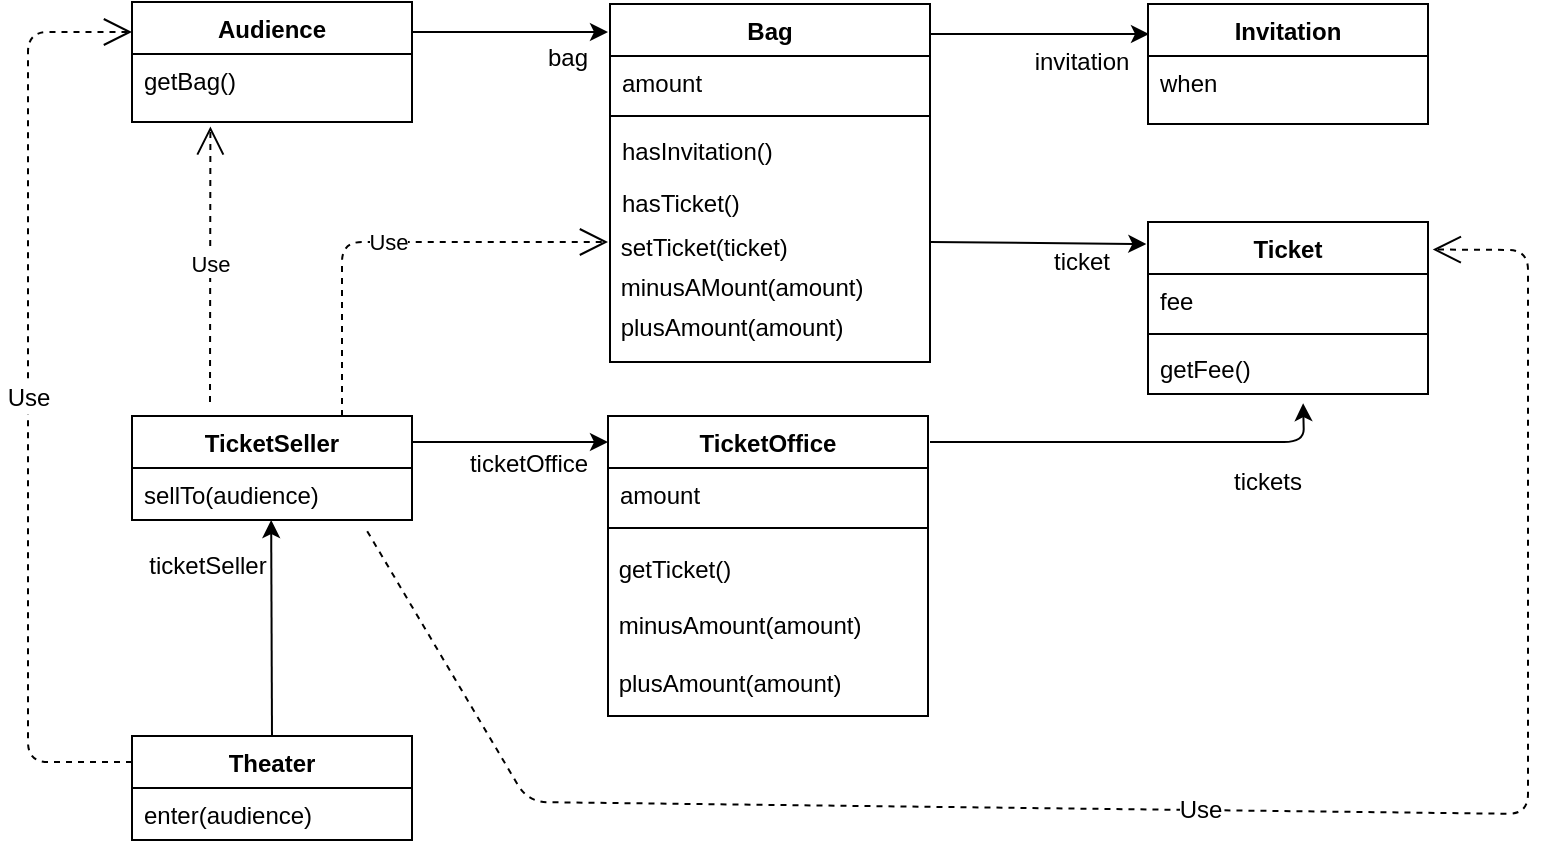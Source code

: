 <mxfile version="13.4.2" type="device"><diagram id="C5RBs43oDa-KdzZeNtuy" name="Page-1"><mxGraphModel dx="1038" dy="548" grid="1" gridSize="10" guides="1" tooltips="1" connect="1" arrows="1" fold="1" page="1" pageScale="1" pageWidth="827" pageHeight="1169" math="0" shadow="0"><root><mxCell id="WIyWlLk6GJQsqaUBKTNV-0"/><mxCell id="WIyWlLk6GJQsqaUBKTNV-1" parent="WIyWlLk6GJQsqaUBKTNV-0"/><mxCell id="Fp1r0fuF6shlYp3we_ML-10" style="edgeStyle=orthogonalEdgeStyle;rounded=0;orthogonalLoop=1;jettySize=auto;html=1;exitX=1;exitY=0.25;exitDx=0;exitDy=0;" parent="WIyWlLk6GJQsqaUBKTNV-1" source="Fp1r0fuF6shlYp3we_ML-1" edge="1"><mxGeometry relative="1" as="geometry"><mxPoint x="320" y="95" as="targetPoint"/></mxGeometry></mxCell><mxCell id="Fp1r0fuF6shlYp3we_ML-1" value="Audience" style="swimlane;fontStyle=1;childLayout=stackLayout;horizontal=1;startSize=26;fillColor=none;horizontalStack=0;resizeParent=1;resizeParentMax=0;resizeLast=0;collapsible=1;marginBottom=0;" parent="WIyWlLk6GJQsqaUBKTNV-1" vertex="1"><mxGeometry x="82" y="80" width="140" height="60" as="geometry"/></mxCell><mxCell id="Fp1r0fuF6shlYp3we_ML-2" value="getBag()" style="text;strokeColor=none;fillColor=none;align=left;verticalAlign=top;spacingLeft=4;spacingRight=4;overflow=hidden;rotatable=0;points=[[0,0.5],[1,0.5]];portConstraint=eastwest;" parent="Fp1r0fuF6shlYp3we_ML-1" vertex="1"><mxGeometry y="26" width="140" height="34" as="geometry"/></mxCell><mxCell id="zkfFHV4jXpPFQw0GAbJ--17" value="Bag" style="swimlane;fontStyle=1;align=center;verticalAlign=top;childLayout=stackLayout;horizontal=1;startSize=26;horizontalStack=0;resizeParent=1;resizeLast=0;collapsible=1;marginBottom=0;rounded=0;shadow=0;strokeWidth=1;" parent="WIyWlLk6GJQsqaUBKTNV-1" vertex="1"><mxGeometry x="321" y="81" width="160" height="179" as="geometry"><mxRectangle x="550" y="140" width="160" height="26" as="alternateBounds"/></mxGeometry></mxCell><mxCell id="zkfFHV4jXpPFQw0GAbJ--18" value="amount" style="text;align=left;verticalAlign=top;spacingLeft=4;spacingRight=4;overflow=hidden;rotatable=0;points=[[0,0.5],[1,0.5]];portConstraint=eastwest;" parent="zkfFHV4jXpPFQw0GAbJ--17" vertex="1"><mxGeometry y="26" width="160" height="26" as="geometry"/></mxCell><mxCell id="zkfFHV4jXpPFQw0GAbJ--23" value="" style="line;html=1;strokeWidth=1;align=left;verticalAlign=middle;spacingTop=-1;spacingLeft=3;spacingRight=3;rotatable=0;labelPosition=right;points=[];portConstraint=eastwest;" parent="zkfFHV4jXpPFQw0GAbJ--17" vertex="1"><mxGeometry y="52" width="160" height="8" as="geometry"/></mxCell><mxCell id="zkfFHV4jXpPFQw0GAbJ--24" value="hasInvitation()" style="text;align=left;verticalAlign=top;spacingLeft=4;spacingRight=4;overflow=hidden;rotatable=0;points=[[0,0.5],[1,0.5]];portConstraint=eastwest;" parent="zkfFHV4jXpPFQw0GAbJ--17" vertex="1"><mxGeometry y="60" width="160" height="26" as="geometry"/></mxCell><mxCell id="zkfFHV4jXpPFQw0GAbJ--25" value="hasTicket()&#10;" style="text;align=left;verticalAlign=top;spacingLeft=4;spacingRight=4;overflow=hidden;rotatable=0;points=[[0,0.5],[1,0.5]];portConstraint=eastwest;" parent="zkfFHV4jXpPFQw0GAbJ--17" vertex="1"><mxGeometry y="86" width="160" height="26" as="geometry"/></mxCell><mxCell id="Fp1r0fuF6shlYp3we_ML-13" value="&amp;nbsp;setTicket(ticket)" style="text;html=1;strokeColor=none;fillColor=none;align=left;verticalAlign=middle;whiteSpace=wrap;rounded=0;" parent="zkfFHV4jXpPFQw0GAbJ--17" vertex="1"><mxGeometry y="112" width="160" height="20" as="geometry"/></mxCell><mxCell id="Fp1r0fuF6shlYp3we_ML-14" value="&amp;nbsp;minusAMount(amount)&lt;span style=&quot;color: rgba(0 , 0 , 0 , 0) ; font-family: monospace ; font-size: 0px&quot;&gt;%3CmxGraphModel%3E%3Croot%3E%3CmxCell%20id%3D%220%22%2F%3E%3CmxCell%20id%3D%221%22%20parent%3D%220%22%2F%3E%3CmxCell%20id%3D%222%22%20value%3D%22%22%20style%3D%22endArrow%3Dclassic%3Bhtml%3D1%3B%22%20edge%3D%221%22%20parent%3D%221%22%3E%3CmxGeometry%20width%3D%2250%22%20height%3D%2250%22%20relative%3D%221%22%20as%3D%22geometry%22%3E%3CmxPoint%20x%3D%22390%22%20y%3D%22310%22%20as%3D%22sourcePoint%22%2F%3E%3CmxPoint%20x%3D%22440%22%20y%3D%22260%22%20as%3D%22targetPoint%22%2F%3E%3C%2FmxGeometry%3E%3C%2FmxCell%3E%3C%2Froot%3E%3C%2FmxGraphModel%3E&lt;/span&gt;" style="text;html=1;strokeColor=none;fillColor=none;align=left;verticalAlign=middle;whiteSpace=wrap;rounded=0;" parent="zkfFHV4jXpPFQw0GAbJ--17" vertex="1"><mxGeometry y="132" width="160" height="20" as="geometry"/></mxCell><mxCell id="Fp1r0fuF6shlYp3we_ML-15" value="&amp;nbsp;plusAmount(amount)" style="text;html=1;strokeColor=none;fillColor=none;align=left;verticalAlign=middle;whiteSpace=wrap;rounded=0;" parent="zkfFHV4jXpPFQw0GAbJ--17" vertex="1"><mxGeometry y="152" width="160" height="20" as="geometry"/></mxCell><mxCell id="Fp1r0fuF6shlYp3we_ML-12" value="bag" style="text;html=1;strokeColor=none;fillColor=none;align=center;verticalAlign=middle;whiteSpace=wrap;rounded=0;" parent="WIyWlLk6GJQsqaUBKTNV-1" vertex="1"><mxGeometry x="280" y="98" width="40" height="20" as="geometry"/></mxCell><mxCell id="Fp1r0fuF6shlYp3we_ML-16" value="" style="endArrow=classic;html=1;" parent="WIyWlLk6GJQsqaUBKTNV-1" edge="1"><mxGeometry width="50" height="50" relative="1" as="geometry"><mxPoint x="481.5" y="96" as="sourcePoint"/><mxPoint x="590.5" y="96" as="targetPoint"/></mxGeometry></mxCell><mxCell id="Fp1r0fuF6shlYp3we_ML-18" value="invitation" style="text;html=1;strokeColor=none;fillColor=none;align=center;verticalAlign=middle;whiteSpace=wrap;rounded=0;" parent="WIyWlLk6GJQsqaUBKTNV-1" vertex="1"><mxGeometry x="537" y="100" width="40" height="20" as="geometry"/></mxCell><mxCell id="Fp1r0fuF6shlYp3we_ML-19" value="Invitation" style="swimlane;fontStyle=1;childLayout=stackLayout;horizontal=1;startSize=26;fillColor=none;horizontalStack=0;resizeParent=1;resizeParentMax=0;resizeLast=0;collapsible=1;marginBottom=0;" parent="WIyWlLk6GJQsqaUBKTNV-1" vertex="1"><mxGeometry x="590" y="81" width="140" height="60" as="geometry"/></mxCell><mxCell id="Fp1r0fuF6shlYp3we_ML-20" value="when" style="text;strokeColor=none;fillColor=none;align=left;verticalAlign=top;spacingLeft=4;spacingRight=4;overflow=hidden;rotatable=0;points=[[0,0.5],[1,0.5]];portConstraint=eastwest;" parent="Fp1r0fuF6shlYp3we_ML-19" vertex="1"><mxGeometry y="26" width="140" height="34" as="geometry"/></mxCell><mxCell id="Fp1r0fuF6shlYp3we_ML-25" value="" style="endArrow=classic;html=1;entryX=-0.006;entryY=0.128;entryDx=0;entryDy=0;entryPerimeter=0;" parent="WIyWlLk6GJQsqaUBKTNV-1" target="Fp1r0fuF6shlYp3we_ML-21" edge="1"><mxGeometry width="50" height="50" relative="1" as="geometry"><mxPoint x="481" y="200" as="sourcePoint"/><mxPoint x="580" y="200" as="targetPoint"/></mxGeometry></mxCell><mxCell id="Fp1r0fuF6shlYp3we_ML-21" value="Ticket" style="swimlane;fontStyle=1;align=center;verticalAlign=top;childLayout=stackLayout;horizontal=1;startSize=26;horizontalStack=0;resizeParent=1;resizeParentMax=0;resizeLast=0;collapsible=1;marginBottom=0;" parent="WIyWlLk6GJQsqaUBKTNV-1" vertex="1"><mxGeometry x="590" y="190" width="140" height="86" as="geometry"/></mxCell><mxCell id="Fp1r0fuF6shlYp3we_ML-22" value="fee" style="text;strokeColor=none;fillColor=none;align=left;verticalAlign=top;spacingLeft=4;spacingRight=4;overflow=hidden;rotatable=0;points=[[0,0.5],[1,0.5]];portConstraint=eastwest;" parent="Fp1r0fuF6shlYp3we_ML-21" vertex="1"><mxGeometry y="26" width="140" height="26" as="geometry"/></mxCell><mxCell id="Fp1r0fuF6shlYp3we_ML-23" value="" style="line;strokeWidth=1;fillColor=none;align=left;verticalAlign=middle;spacingTop=-1;spacingLeft=3;spacingRight=3;rotatable=0;labelPosition=right;points=[];portConstraint=eastwest;" parent="Fp1r0fuF6shlYp3we_ML-21" vertex="1"><mxGeometry y="52" width="140" height="8" as="geometry"/></mxCell><mxCell id="Fp1r0fuF6shlYp3we_ML-24" value="getFee()" style="text;strokeColor=none;fillColor=none;align=left;verticalAlign=top;spacingLeft=4;spacingRight=4;overflow=hidden;rotatable=0;points=[[0,0.5],[1,0.5]];portConstraint=eastwest;" parent="Fp1r0fuF6shlYp3we_ML-21" vertex="1"><mxGeometry y="60" width="140" height="26" as="geometry"/></mxCell><mxCell id="Fp1r0fuF6shlYp3we_ML-27" value="ticket" style="text;html=1;strokeColor=none;fillColor=none;align=center;verticalAlign=middle;whiteSpace=wrap;rounded=0;" parent="WIyWlLk6GJQsqaUBKTNV-1" vertex="1"><mxGeometry x="537" y="200" width="40" height="20" as="geometry"/></mxCell><mxCell id="Fp1r0fuF6shlYp3we_ML-33" value="" style="endArrow=classic;html=1;exitX=1;exitY=0.25;exitDx=0;exitDy=0;" parent="WIyWlLk6GJQsqaUBKTNV-1" source="Fp1r0fuF6shlYp3we_ML-29" edge="1"><mxGeometry width="50" height="50" relative="1" as="geometry"><mxPoint x="222" y="290" as="sourcePoint"/><mxPoint x="320" y="300" as="targetPoint"/></mxGeometry></mxCell><mxCell id="Fp1r0fuF6shlYp3we_ML-38" value="ticketOffice" style="edgeLabel;html=1;align=center;verticalAlign=middle;resizable=0;points=[];fontSize=12;" parent="Fp1r0fuF6shlYp3we_ML-33" vertex="1" connectable="0"><mxGeometry x="0.367" y="-3" relative="1" as="geometry"><mxPoint x="-9" y="8" as="offset"/></mxGeometry></mxCell><mxCell id="Fp1r0fuF6shlYp3we_ML-29" value="TicketSeller" style="swimlane;fontStyle=1;childLayout=stackLayout;horizontal=1;startSize=26;fillColor=none;horizontalStack=0;resizeParent=1;resizeParentMax=0;resizeLast=0;collapsible=1;marginBottom=0;" parent="WIyWlLk6GJQsqaUBKTNV-1" vertex="1"><mxGeometry x="82" y="287" width="140" height="52" as="geometry"/></mxCell><mxCell id="H9Y1qLOwG7Vcsatq8yUC-4" value="Use" style="endArrow=open;endSize=12;dashed=1;html=1;exitX=0.75;exitY=0;exitDx=0;exitDy=0;" edge="1" parent="Fp1r0fuF6shlYp3we_ML-29" source="Fp1r0fuF6shlYp3we_ML-29"><mxGeometry width="160" relative="1" as="geometry"><mxPoint x="68" y="-1" as="sourcePoint"/><mxPoint x="238" y="-87" as="targetPoint"/><Array as="points"><mxPoint x="105" y="-87"/></Array></mxGeometry></mxCell><mxCell id="Fp1r0fuF6shlYp3we_ML-30" value="sellTo(audience)" style="text;strokeColor=none;fillColor=none;align=left;verticalAlign=top;spacingLeft=4;spacingRight=4;overflow=hidden;rotatable=0;points=[[0,0.5],[1,0.5]];portConstraint=eastwest;" parent="Fp1r0fuF6shlYp3we_ML-29" vertex="1"><mxGeometry y="26" width="140" height="26" as="geometry"/></mxCell><mxCell id="Fp1r0fuF6shlYp3we_ML-34" value="TicketOffice" style="swimlane;fontStyle=1;align=center;verticalAlign=top;childLayout=stackLayout;horizontal=1;startSize=26;horizontalStack=0;resizeParent=1;resizeParentMax=0;resizeLast=0;collapsible=1;marginBottom=0;" parent="WIyWlLk6GJQsqaUBKTNV-1" vertex="1"><mxGeometry x="320" y="287" width="160" height="150" as="geometry"/></mxCell><mxCell id="Fp1r0fuF6shlYp3we_ML-35" value="amount" style="text;strokeColor=none;fillColor=none;align=left;verticalAlign=top;spacingLeft=4;spacingRight=4;overflow=hidden;rotatable=0;points=[[0,0.5],[1,0.5]];portConstraint=eastwest;" parent="Fp1r0fuF6shlYp3we_ML-34" vertex="1"><mxGeometry y="26" width="160" height="26" as="geometry"/></mxCell><mxCell id="Fp1r0fuF6shlYp3we_ML-36" value="" style="line;strokeWidth=1;fillColor=none;align=left;verticalAlign=middle;spacingTop=-1;spacingLeft=3;spacingRight=3;rotatable=0;labelPosition=right;points=[];portConstraint=eastwest;" parent="Fp1r0fuF6shlYp3we_ML-34" vertex="1"><mxGeometry y="52" width="160" height="8" as="geometry"/></mxCell><mxCell id="Fp1r0fuF6shlYp3we_ML-46" value="&amp;nbsp;getTicket()&lt;br&gt;&lt;br&gt;&amp;nbsp;minusAmount(amount)&lt;br&gt;&lt;br&gt;&amp;nbsp;plusAmount(amount)" style="text;html=1;strokeColor=none;fillColor=none;align=left;verticalAlign=middle;whiteSpace=wrap;rounded=0;fontSize=12;" parent="Fp1r0fuF6shlYp3we_ML-34" vertex="1"><mxGeometry y="60" width="160" height="90" as="geometry"/></mxCell><mxCell id="Fp1r0fuF6shlYp3we_ML-39" value="" style="endArrow=classic;html=1;fontSize=12;entryX=0.554;entryY=1.177;entryDx=0;entryDy=0;entryPerimeter=0;" parent="WIyWlLk6GJQsqaUBKTNV-1" target="Fp1r0fuF6shlYp3we_ML-24" edge="1"><mxGeometry width="50" height="50" relative="1" as="geometry"><mxPoint x="481" y="300" as="sourcePoint"/><mxPoint x="660" y="300" as="targetPoint"/><Array as="points"><mxPoint x="668" y="300"/></Array></mxGeometry></mxCell><mxCell id="Fp1r0fuF6shlYp3we_ML-40" value="tickets" style="text;html=1;strokeColor=none;fillColor=none;align=center;verticalAlign=middle;whiteSpace=wrap;rounded=0;" parent="WIyWlLk6GJQsqaUBKTNV-1" vertex="1"><mxGeometry x="630" y="310" width="40" height="20" as="geometry"/></mxCell><mxCell id="Fp1r0fuF6shlYp3we_ML-47" value="Theater" style="swimlane;fontStyle=1;childLayout=stackLayout;horizontal=1;startSize=26;fillColor=none;horizontalStack=0;resizeParent=1;resizeParentMax=0;resizeLast=0;collapsible=1;marginBottom=0;fontSize=12;" parent="WIyWlLk6GJQsqaUBKTNV-1" vertex="1"><mxGeometry x="82" y="447" width="140" height="52" as="geometry"/></mxCell><mxCell id="Fp1r0fuF6shlYp3we_ML-48" value="enter(audience)" style="text;strokeColor=none;fillColor=none;align=left;verticalAlign=top;spacingLeft=4;spacingRight=4;overflow=hidden;rotatable=0;points=[[0,0.5],[1,0.5]];portConstraint=eastwest;" parent="Fp1r0fuF6shlYp3we_ML-47" vertex="1"><mxGeometry y="26" width="140" height="26" as="geometry"/></mxCell><mxCell id="Fp1r0fuF6shlYp3we_ML-51" value="Use" style="endArrow=open;endSize=12;dashed=1;html=1;fontSize=12;entryX=1.017;entryY=0.16;entryDx=0;entryDy=0;entryPerimeter=0;exitX=0.84;exitY=1.215;exitDx=0;exitDy=0;exitPerimeter=0;" parent="WIyWlLk6GJQsqaUBKTNV-1" source="Fp1r0fuF6shlYp3we_ML-30" target="Fp1r0fuF6shlYp3we_ML-21" edge="1"><mxGeometry width="160" relative="1" as="geometry"><mxPoint x="222" y="450" as="sourcePoint"/><mxPoint x="770" y="120" as="targetPoint"/><Array as="points"><mxPoint x="280" y="480"/><mxPoint x="780" y="486"/><mxPoint x="780" y="204"/></Array></mxGeometry></mxCell><mxCell id="Fp1r0fuF6shlYp3we_ML-52" value="Use" style="endArrow=open;endSize=12;dashed=1;html=1;fontSize=12;exitX=0;exitY=0.25;exitDx=0;exitDy=0;entryX=0;entryY=0.25;entryDx=0;entryDy=0;" parent="WIyWlLk6GJQsqaUBKTNV-1" source="Fp1r0fuF6shlYp3we_ML-47" target="Fp1r0fuF6shlYp3we_ML-1" edge="1"><mxGeometry width="160" relative="1" as="geometry"><mxPoint x="50" y="460" as="sourcePoint"/><mxPoint x="30" y="90" as="targetPoint"/><Array as="points"><mxPoint x="30" y="460"/><mxPoint x="30" y="95"/></Array></mxGeometry></mxCell><mxCell id="Fp1r0fuF6shlYp3we_ML-55" value="" style="endArrow=classic;html=1;fontSize=12;entryX=0.497;entryY=1;entryDx=0;entryDy=0;entryPerimeter=0;exitX=0.5;exitY=0;exitDx=0;exitDy=0;" parent="WIyWlLk6GJQsqaUBKTNV-1" target="Fp1r0fuF6shlYp3we_ML-30" edge="1" source="Fp1r0fuF6shlYp3we_ML-47"><mxGeometry width="50" height="50" relative="1" as="geometry"><mxPoint x="152" y="440" as="sourcePoint"/><mxPoint x="200" y="390" as="targetPoint"/></mxGeometry></mxCell><mxCell id="Fp1r0fuF6shlYp3we_ML-56" value="ticketSeller" style="text;html=1;strokeColor=none;fillColor=none;align=center;verticalAlign=middle;whiteSpace=wrap;rounded=0;fontSize=12;" parent="WIyWlLk6GJQsqaUBKTNV-1" vertex="1"><mxGeometry x="90" y="352" width="60" height="20" as="geometry"/></mxCell><mxCell id="H9Y1qLOwG7Vcsatq8yUC-2" value="Use" style="endArrow=open;endSize=12;dashed=1;html=1;entryX=0.28;entryY=1.065;entryDx=0;entryDy=0;entryPerimeter=0;" edge="1" parent="WIyWlLk6GJQsqaUBKTNV-1" target="Fp1r0fuF6shlYp3we_ML-2"><mxGeometry width="160" relative="1" as="geometry"><mxPoint x="121" y="280" as="sourcePoint"/><mxPoint x="270" y="232.5" as="targetPoint"/></mxGeometry></mxCell></root></mxGraphModel></diagram></mxfile>